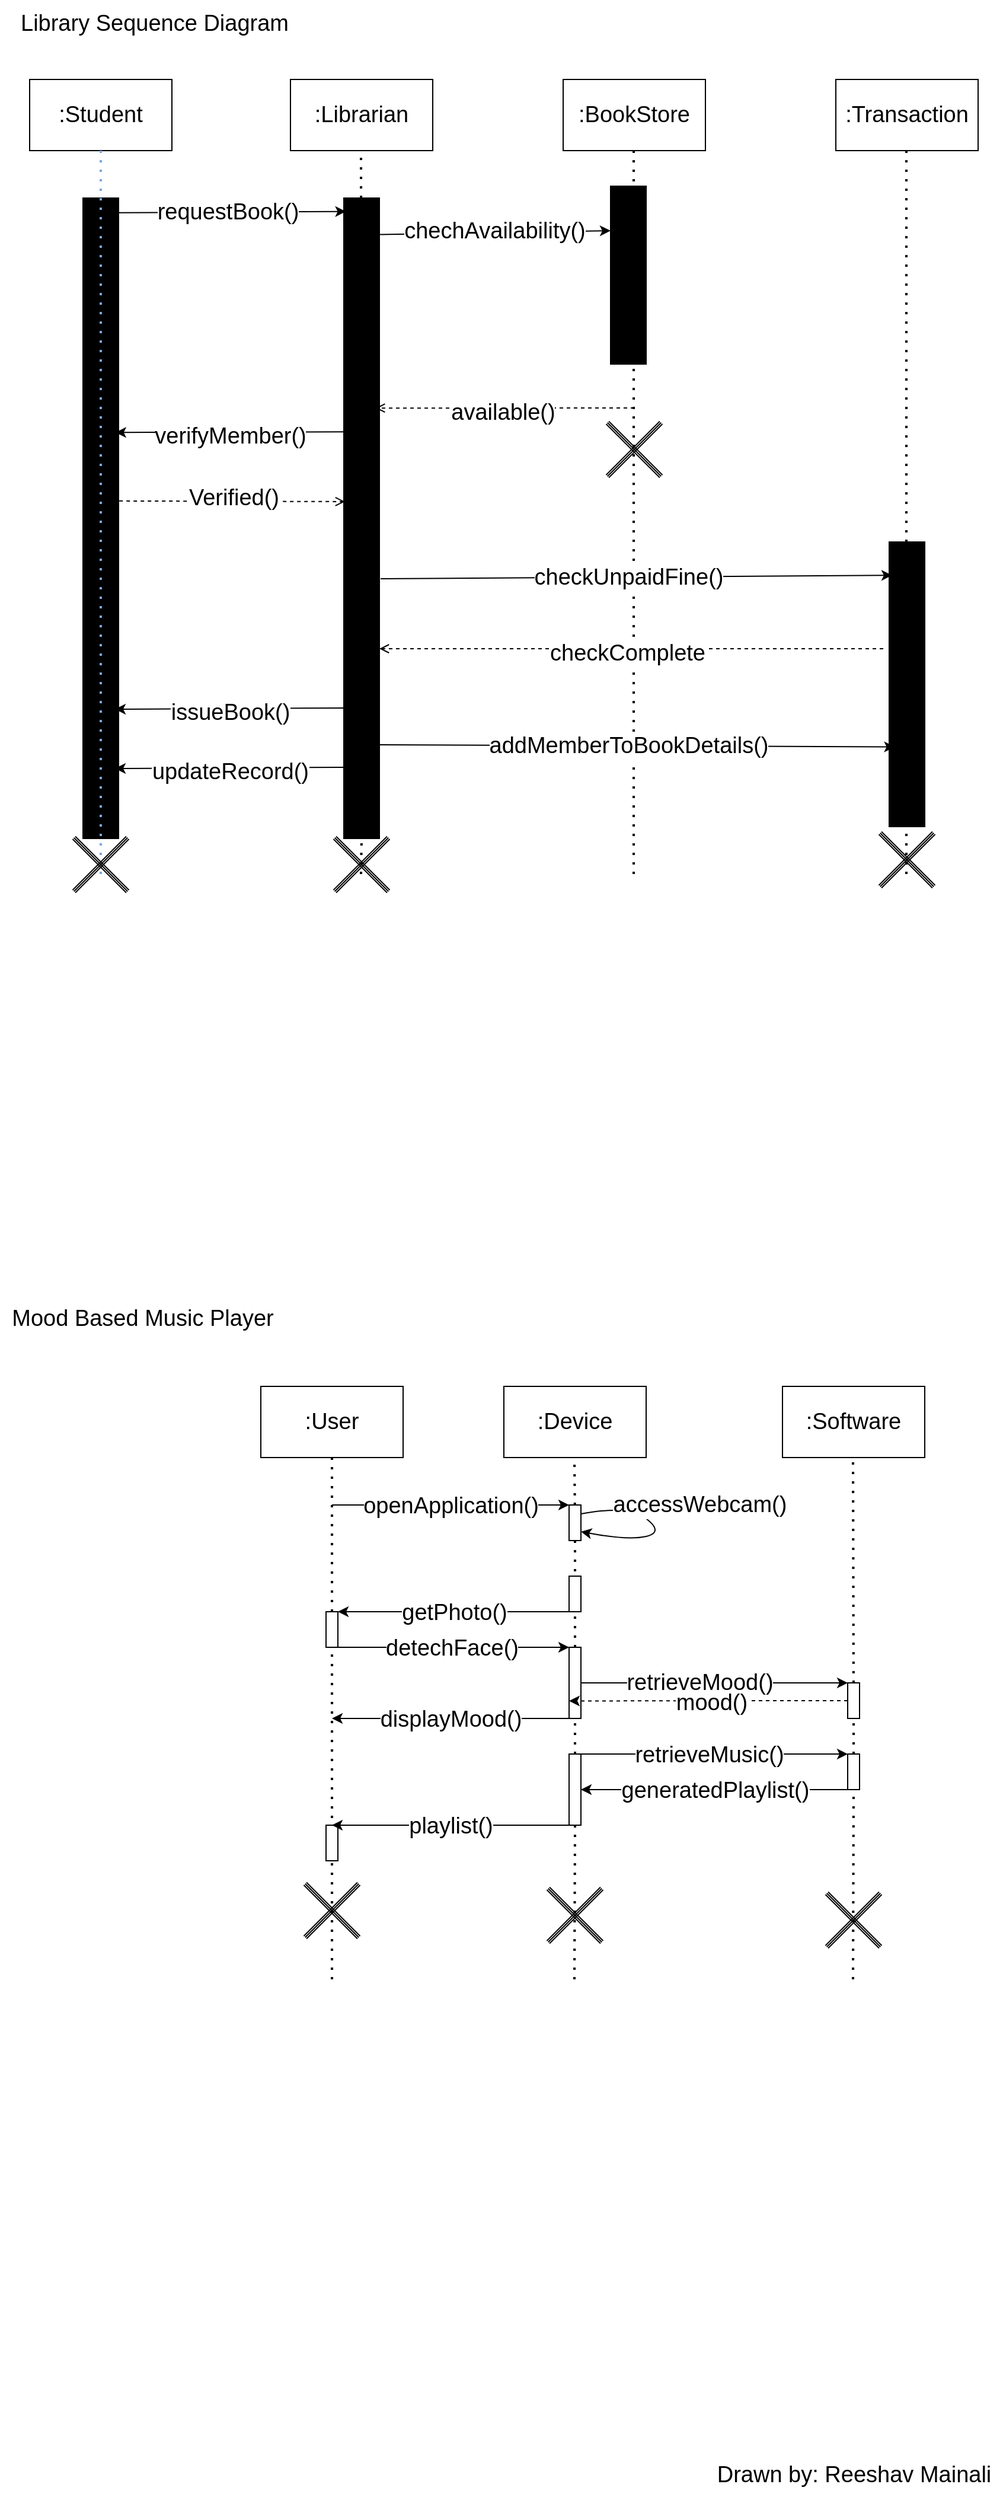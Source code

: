 <mxfile>
    <diagram name="Page-1" id="gF47ZrCPspih5D5STg21">
        <mxGraphModel dx="1485" dy="1056" grid="1" gridSize="10" guides="1" tooltips="1" connect="1" arrows="0" fold="1" page="1" pageScale="1" pageWidth="850" pageHeight="1100" math="0" shadow="0">
            <root>
                <mxCell id="0"/>
                <mxCell id="1" parent="0"/>
                <mxCell id="yREjnrGovYr2z1x9iULT-10" value="" style="rounded=0;whiteSpace=wrap;html=1;fillColor=#000000;fontSize=19;" parent="1" vertex="1">
                    <mxGeometry x="290" y="200" width="30" height="540" as="geometry"/>
                </mxCell>
                <mxCell id="yREjnrGovYr2z1x9iULT-9" value="" style="rounded=0;whiteSpace=wrap;html=1;fillColor=#000000;fontSize=19;" parent="1" vertex="1">
                    <mxGeometry x="70" y="200" width="30" height="540" as="geometry"/>
                </mxCell>
                <mxCell id="yREjnrGovYr2z1x9iULT-1" value="&lt;font style=&quot;font-size: 19px;&quot;&gt;:Student&lt;/font&gt;" style="rounded=0;whiteSpace=wrap;html=1;fontSize=19;" parent="1" vertex="1">
                    <mxGeometry x="25" y="100" width="120" height="60" as="geometry"/>
                </mxCell>
                <mxCell id="yREjnrGovYr2z1x9iULT-2" value="&lt;font style=&quot;font-size: 19px;&quot;&gt;:Librarian&lt;/font&gt;" style="rounded=0;whiteSpace=wrap;html=1;fontSize=19;" parent="1" vertex="1">
                    <mxGeometry x="245" y="100" width="120" height="60" as="geometry"/>
                </mxCell>
                <mxCell id="yREjnrGovYr2z1x9iULT-3" value="&lt;font style=&quot;font-size: 19px;&quot;&gt;:BookStore&lt;/font&gt;" style="rounded=0;whiteSpace=wrap;html=1;fontSize=19;" parent="1" vertex="1">
                    <mxGeometry x="475" y="100" width="120" height="60" as="geometry"/>
                </mxCell>
                <mxCell id="yREjnrGovYr2z1x9iULT-4" value="&lt;font style=&quot;font-size: 19px;&quot;&gt;:Transaction&lt;/font&gt;" style="rounded=0;whiteSpace=wrap;html=1;fontSize=19;" parent="1" vertex="1">
                    <mxGeometry x="705" y="100" width="120" height="60" as="geometry"/>
                </mxCell>
                <mxCell id="yREjnrGovYr2z1x9iULT-5" value="" style="endArrow=none;dashed=1;html=1;dashPattern=1 3;strokeWidth=2;rounded=0;entryX=0.5;entryY=1;entryDx=0;entryDy=0;strokeColor=#7EA6E0;fontSize=19;" parent="1" target="yREjnrGovYr2z1x9iULT-1" edge="1">
                    <mxGeometry width="50" height="50" relative="1" as="geometry">
                        <mxPoint x="85" y="770" as="sourcePoint"/>
                        <mxPoint x="95" y="280" as="targetPoint"/>
                    </mxGeometry>
                </mxCell>
                <mxCell id="yREjnrGovYr2z1x9iULT-6" value="" style="endArrow=none;dashed=1;html=1;dashPattern=1 3;strokeWidth=2;rounded=0;entryX=0.5;entryY=1;entryDx=0;entryDy=0;fontSize=19;" parent="1" source="yREjnrGovYr2z1x9iULT-10" edge="1">
                    <mxGeometry width="50" height="50" relative="1" as="geometry">
                        <mxPoint x="304.5" y="770" as="sourcePoint"/>
                        <mxPoint x="304.5" y="160" as="targetPoint"/>
                    </mxGeometry>
                </mxCell>
                <mxCell id="yREjnrGovYr2z1x9iULT-7" value="" style="endArrow=none;dashed=1;html=1;dashPattern=1 3;strokeWidth=2;rounded=0;entryX=0.5;entryY=1;entryDx=0;entryDy=0;fontSize=19;" parent="1" edge="1">
                    <mxGeometry width="50" height="50" relative="1" as="geometry">
                        <mxPoint x="534.5" y="770" as="sourcePoint"/>
                        <mxPoint x="534.5" y="160" as="targetPoint"/>
                    </mxGeometry>
                </mxCell>
                <mxCell id="yREjnrGovYr2z1x9iULT-8" value="" style="endArrow=none;dashed=1;html=1;dashPattern=1 3;strokeWidth=2;rounded=0;entryX=0.5;entryY=1;entryDx=0;entryDy=0;fontSize=19;" parent="1" edge="1">
                    <mxGeometry width="50" height="50" relative="1" as="geometry">
                        <mxPoint x="764.5" y="770" as="sourcePoint"/>
                        <mxPoint x="764.5" y="160" as="targetPoint"/>
                    </mxGeometry>
                </mxCell>
                <mxCell id="yREjnrGovYr2z1x9iULT-11" value="" style="endArrow=none;dashed=1;html=1;dashPattern=1 3;strokeWidth=2;rounded=0;entryX=0.5;entryY=1;entryDx=0;entryDy=0;fontSize=19;" parent="1" target="yREjnrGovYr2z1x9iULT-10" edge="1">
                    <mxGeometry width="50" height="50" relative="1" as="geometry">
                        <mxPoint x="304.5" y="770" as="sourcePoint"/>
                        <mxPoint x="304.5" y="160" as="targetPoint"/>
                    </mxGeometry>
                </mxCell>
                <mxCell id="yREjnrGovYr2z1x9iULT-12" value="" style="rounded=0;whiteSpace=wrap;html=1;fillColor=#000000;fontSize=19;" parent="1" vertex="1">
                    <mxGeometry x="515" y="190" width="30" height="150" as="geometry"/>
                </mxCell>
                <mxCell id="yREjnrGovYr2z1x9iULT-13" value="" style="rounded=0;whiteSpace=wrap;html=1;fillColor=#000000;fontSize=19;" parent="1" vertex="1">
                    <mxGeometry x="750" y="490" width="30" height="240" as="geometry"/>
                </mxCell>
                <mxCell id="yREjnrGovYr2z1x9iULT-14" value="" style="endArrow=classic;html=1;rounded=0;exitX=0.94;exitY=0.023;exitDx=0;exitDy=0;exitPerimeter=0;entryX=0.06;entryY=0.021;entryDx=0;entryDy=0;entryPerimeter=0;fontSize=19;" parent="1" source="yREjnrGovYr2z1x9iULT-9" target="yREjnrGovYr2z1x9iULT-10" edge="1">
                    <mxGeometry width="50" height="50" relative="1" as="geometry">
                        <mxPoint x="155" y="260" as="sourcePoint"/>
                        <mxPoint x="205" y="210" as="targetPoint"/>
                    </mxGeometry>
                </mxCell>
                <mxCell id="yREjnrGovYr2z1x9iULT-15" value="&lt;span style=&quot;font-size: 19px;&quot;&gt;requestBook()&lt;/span&gt;" style="edgeLabel;html=1;align=center;verticalAlign=middle;resizable=0;points=[];fontSize=19;" parent="yREjnrGovYr2z1x9iULT-14" vertex="1" connectable="0">
                    <mxGeometry x="-0.033" relative="1" as="geometry">
                        <mxPoint as="offset"/>
                    </mxGeometry>
                </mxCell>
                <mxCell id="yREjnrGovYr2z1x9iULT-16" value="" style="endArrow=classic;html=1;rounded=0;entryX=0;entryY=0.25;entryDx=0;entryDy=0;exitX=1.02;exitY=0.057;exitDx=0;exitDy=0;exitPerimeter=0;fontSize=19;" parent="1" source="yREjnrGovYr2z1x9iULT-10" target="yREjnrGovYr2z1x9iULT-12" edge="1">
                    <mxGeometry width="50" height="50" relative="1" as="geometry">
                        <mxPoint x="195" y="480" as="sourcePoint"/>
                        <mxPoint x="245" y="430" as="targetPoint"/>
                    </mxGeometry>
                </mxCell>
                <mxCell id="yREjnrGovYr2z1x9iULT-17" value="&lt;font style=&quot;font-size: 19px;&quot;&gt;chechAvailability()&lt;/font&gt;" style="edgeLabel;html=1;align=center;verticalAlign=middle;resizable=0;points=[];fontSize=19;" parent="yREjnrGovYr2z1x9iULT-16" vertex="1" connectable="0">
                    <mxGeometry x="-0.01" y="1" relative="1" as="geometry">
                        <mxPoint as="offset"/>
                    </mxGeometry>
                </mxCell>
                <mxCell id="yREjnrGovYr2z1x9iULT-18" value="" style="endArrow=open;html=1;rounded=0;entryX=0.887;entryY=0.328;entryDx=0;entryDy=0;entryPerimeter=0;endFill=0;dashed=1;fontSize=19;" parent="1" target="yREjnrGovYr2z1x9iULT-10" edge="1">
                    <mxGeometry width="50" height="50" relative="1" as="geometry">
                        <mxPoint x="535" y="377" as="sourcePoint"/>
                        <mxPoint x="455" y="330" as="targetPoint"/>
                    </mxGeometry>
                </mxCell>
                <mxCell id="yREjnrGovYr2z1x9iULT-19" value="&lt;font style=&quot;font-size: 19px;&quot;&gt;available()&lt;/font&gt;" style="edgeLabel;html=1;align=center;verticalAlign=middle;resizable=0;points=[];fontSize=19;" parent="yREjnrGovYr2z1x9iULT-18" vertex="1" connectable="0">
                    <mxGeometry x="0.018" y="4" relative="1" as="geometry">
                        <mxPoint as="offset"/>
                    </mxGeometry>
                </mxCell>
                <mxCell id="yREjnrGovYr2z1x9iULT-21" value="" style="pointerEvents=1;verticalLabelPosition=bottom;shadow=0;dashed=0;align=center;html=1;verticalAlign=top;shape=mxgraph.electrical.inductors.iron_core;rotation=45;fontSize=19;" parent="1" vertex="1">
                    <mxGeometry x="503" y="410" width="64" height="4" as="geometry"/>
                </mxCell>
                <mxCell id="yREjnrGovYr2z1x9iULT-22" value="" style="pointerEvents=1;verticalLabelPosition=bottom;shadow=0;dashed=0;align=center;html=1;verticalAlign=top;shape=mxgraph.electrical.inductors.iron_core;rotation=-45;fontSize=19;" parent="1" vertex="1">
                    <mxGeometry x="503" y="410" width="64" height="4" as="geometry"/>
                </mxCell>
                <mxCell id="yREjnrGovYr2z1x9iULT-23" value="" style="endArrow=classic;html=1;rounded=0;entryX=0.913;entryY=0.366;entryDx=0;entryDy=0;entryPerimeter=0;exitX=0.007;exitY=0.365;exitDx=0;exitDy=0;exitPerimeter=0;fontSize=19;" parent="1" source="yREjnrGovYr2z1x9iULT-10" target="yREjnrGovYr2z1x9iULT-9" edge="1">
                    <mxGeometry width="50" height="50" relative="1" as="geometry">
                        <mxPoint x="205" y="460" as="sourcePoint"/>
                        <mxPoint x="255" y="410" as="targetPoint"/>
                        <Array as="points"/>
                    </mxGeometry>
                </mxCell>
                <mxCell id="yREjnrGovYr2z1x9iULT-24" value="&lt;font style=&quot;font-size: 19px;&quot;&gt;verifyMember()&lt;/font&gt;" style="edgeLabel;html=1;align=center;verticalAlign=middle;resizable=0;points=[];fontSize=19;" parent="yREjnrGovYr2z1x9iULT-23" vertex="1" connectable="0">
                    <mxGeometry x="0.0" y="3" relative="1" as="geometry">
                        <mxPoint as="offset"/>
                    </mxGeometry>
                </mxCell>
                <mxCell id="yREjnrGovYr2z1x9iULT-25" value="" style="endArrow=open;html=1;rounded=0;entryX=0.033;entryY=0.474;entryDx=0;entryDy=0;entryPerimeter=0;endFill=0;dashed=1;exitX=1.02;exitY=0.473;exitDx=0;exitDy=0;exitPerimeter=0;fontSize=19;" parent="1" source="yREjnrGovYr2z1x9iULT-9" target="yREjnrGovYr2z1x9iULT-10" edge="1">
                    <mxGeometry width="50" height="50" relative="1" as="geometry">
                        <mxPoint x="365" y="580" as="sourcePoint"/>
                        <mxPoint x="147" y="580" as="targetPoint"/>
                    </mxGeometry>
                </mxCell>
                <mxCell id="yREjnrGovYr2z1x9iULT-30" value="&lt;font style=&quot;font-size: 19px;&quot;&gt;Verified()&lt;/font&gt;" style="edgeLabel;html=1;align=center;verticalAlign=middle;resizable=0;points=[];fontSize=19;" parent="yREjnrGovYr2z1x9iULT-25" vertex="1" connectable="0">
                    <mxGeometry x="0.011" y="3" relative="1" as="geometry">
                        <mxPoint as="offset"/>
                    </mxGeometry>
                </mxCell>
                <mxCell id="yREjnrGovYr2z1x9iULT-31" value="" style="endArrow=classic;html=1;rounded=0;exitX=0.94;exitY=0.023;exitDx=0;exitDy=0;exitPerimeter=0;entryX=0.083;entryY=0.117;entryDx=0;entryDy=0;entryPerimeter=0;fontSize=19;" parent="1" target="yREjnrGovYr2z1x9iULT-13" edge="1">
                    <mxGeometry width="50" height="50" relative="1" as="geometry">
                        <mxPoint x="321" y="521" as="sourcePoint"/>
                        <mxPoint x="745" y="520" as="targetPoint"/>
                    </mxGeometry>
                </mxCell>
                <mxCell id="yREjnrGovYr2z1x9iULT-32" value="&lt;span style=&quot;font-size: 19px;&quot;&gt;checkUnpaidFine()&lt;/span&gt;" style="edgeLabel;html=1;align=center;verticalAlign=middle;resizable=0;points=[];fontSize=19;" parent="yREjnrGovYr2z1x9iULT-31" vertex="1" connectable="0">
                    <mxGeometry x="-0.033" relative="1" as="geometry">
                        <mxPoint as="offset"/>
                    </mxGeometry>
                </mxCell>
                <mxCell id="yREjnrGovYr2z1x9iULT-33" value="" style="endArrow=open;html=1;rounded=0;entryX=0.887;entryY=0.328;entryDx=0;entryDy=0;entryPerimeter=0;endFill=0;dashed=1;fontSize=19;" parent="1" edge="1">
                    <mxGeometry width="50" height="50" relative="1" as="geometry">
                        <mxPoint x="745" y="580" as="sourcePoint"/>
                        <mxPoint x="320" y="580" as="targetPoint"/>
                    </mxGeometry>
                </mxCell>
                <mxCell id="yREjnrGovYr2z1x9iULT-34" value="&lt;span style=&quot;font-size: 19px;&quot;&gt;checkComplete&lt;/span&gt;" style="edgeLabel;html=1;align=center;verticalAlign=middle;resizable=0;points=[];fontSize=19;" parent="yREjnrGovYr2z1x9iULT-33" vertex="1" connectable="0">
                    <mxGeometry x="0.018" y="4" relative="1" as="geometry">
                        <mxPoint as="offset"/>
                    </mxGeometry>
                </mxCell>
                <mxCell id="yREjnrGovYr2z1x9iULT-36" value="&lt;font style=&quot;font-size: 19px;&quot;&gt;:User&lt;/font&gt;" style="rounded=0;whiteSpace=wrap;html=1;fontSize=19;" parent="1" vertex="1">
                    <mxGeometry x="220" y="1202" width="120" height="60" as="geometry"/>
                </mxCell>
                <mxCell id="yREjnrGovYr2z1x9iULT-37" value="&lt;font style=&quot;font-size: 19px;&quot;&gt;:Device&lt;/font&gt;" style="rounded=0;whiteSpace=wrap;html=1;fontSize=19;" parent="1" vertex="1">
                    <mxGeometry x="425" y="1202" width="120" height="60" as="geometry"/>
                </mxCell>
                <mxCell id="yREjnrGovYr2z1x9iULT-38" value="&lt;font style=&quot;font-size: 19px;&quot;&gt;:Software&lt;/font&gt;" style="rounded=0;whiteSpace=wrap;html=1;fontSize=19;" parent="1" vertex="1">
                    <mxGeometry x="660" y="1202" width="120" height="60" as="geometry"/>
                </mxCell>
                <mxCell id="yREjnrGovYr2z1x9iULT-39" value="" style="endArrow=none;dashed=1;html=1;dashPattern=1 3;strokeWidth=2;rounded=0;entryX=0.5;entryY=1;entryDx=0;entryDy=0;fontSize=19;" parent="1" source="yREjnrGovYr2z1x9iULT-49" target="yREjnrGovYr2z1x9iULT-36" edge="1">
                    <mxGeometry width="50" height="50" relative="1" as="geometry">
                        <mxPoint x="280" y="1702" as="sourcePoint"/>
                        <mxPoint x="290" y="1322" as="targetPoint"/>
                    </mxGeometry>
                </mxCell>
                <mxCell id="yREjnrGovYr2z1x9iULT-40" value="" style="endArrow=none;dashed=1;html=1;dashPattern=1 3;strokeWidth=2;rounded=0;entryX=0.5;entryY=1;entryDx=0;entryDy=0;fontSize=19;" parent="1" source="yREjnrGovYr2z1x9iULT-44" edge="1">
                    <mxGeometry width="50" height="50" relative="1" as="geometry">
                        <mxPoint x="484.5" y="1702" as="sourcePoint"/>
                        <mxPoint x="484.5" y="1262" as="targetPoint"/>
                    </mxGeometry>
                </mxCell>
                <mxCell id="yREjnrGovYr2z1x9iULT-41" value="" style="endArrow=none;dashed=1;html=1;dashPattern=1 3;strokeWidth=2;rounded=0;entryX=0.5;entryY=1;entryDx=0;entryDy=0;fontSize=19;" parent="1" source="yREjnrGovYr2z1x9iULT-58" edge="1">
                    <mxGeometry width="50" height="50" relative="1" as="geometry">
                        <mxPoint x="719.5" y="1702" as="sourcePoint"/>
                        <mxPoint x="719.5" y="1262" as="targetPoint"/>
                    </mxGeometry>
                </mxCell>
                <mxCell id="yREjnrGovYr2z1x9iULT-42" value="" style="endArrow=classic;html=1;rounded=0;fontSize=19;" parent="1" edge="1">
                    <mxGeometry width="50" height="50" relative="1" as="geometry">
                        <mxPoint x="280" y="1302" as="sourcePoint"/>
                        <mxPoint x="480" y="1302" as="targetPoint"/>
                    </mxGeometry>
                </mxCell>
                <mxCell id="yREjnrGovYr2z1x9iULT-43" value="&lt;font style=&quot;font-size: 19px;&quot;&gt;openApplication()&lt;/font&gt;" style="edgeLabel;html=1;align=center;verticalAlign=middle;resizable=0;points=[];fontSize=19;" parent="yREjnrGovYr2z1x9iULT-42" vertex="1" connectable="0">
                    <mxGeometry x="-0.002" y="-1" relative="1" as="geometry">
                        <mxPoint as="offset"/>
                    </mxGeometry>
                </mxCell>
                <mxCell id="yREjnrGovYr2z1x9iULT-45" value="" style="endArrow=none;dashed=1;html=1;dashPattern=1 3;strokeWidth=2;rounded=0;entryX=0.5;entryY=1;entryDx=0;entryDy=0;fontSize=19;" parent="1" source="yREjnrGovYr2z1x9iULT-54" target="yREjnrGovYr2z1x9iULT-44" edge="1">
                    <mxGeometry width="50" height="50" relative="1" as="geometry">
                        <mxPoint x="484.5" y="1702" as="sourcePoint"/>
                        <mxPoint x="484.5" y="1262" as="targetPoint"/>
                    </mxGeometry>
                </mxCell>
                <mxCell id="yREjnrGovYr2z1x9iULT-44" value="" style="rounded=0;whiteSpace=wrap;html=1;fontSize=19;" parent="1" vertex="1">
                    <mxGeometry x="480" y="1302" width="10" height="30" as="geometry"/>
                </mxCell>
                <mxCell id="yREjnrGovYr2z1x9iULT-46" value="" style="rounded=0;whiteSpace=wrap;html=1;fontSize=19;" parent="1" vertex="1">
                    <mxGeometry x="480" y="1362" width="10" height="30" as="geometry"/>
                </mxCell>
                <mxCell id="yREjnrGovYr2z1x9iULT-47" value="" style="curved=1;endArrow=classic;html=1;rounded=0;entryX=1;entryY=0.75;entryDx=0;entryDy=0;exitX=1;exitY=0.25;exitDx=0;exitDy=0;fontSize=19;" parent="1" source="yREjnrGovYr2z1x9iULT-44" target="yREjnrGovYr2z1x9iULT-44" edge="1">
                    <mxGeometry width="50" height="50" relative="1" as="geometry">
                        <mxPoint x="530" y="1442" as="sourcePoint"/>
                        <mxPoint x="580" y="1392" as="targetPoint"/>
                        <Array as="points">
                            <mxPoint x="530" y="1302"/>
                            <mxPoint x="560" y="1325"/>
                            <mxPoint x="530" y="1332"/>
                        </Array>
                    </mxGeometry>
                </mxCell>
                <mxCell id="yREjnrGovYr2z1x9iULT-48" value="accessWebcam()" style="edgeLabel;html=1;align=center;verticalAlign=middle;resizable=0;points=[];fontSize=19;" parent="yREjnrGovYr2z1x9iULT-47" vertex="1" connectable="0">
                    <mxGeometry x="-0.02" y="-1" relative="1" as="geometry">
                        <mxPoint x="34" y="-21" as="offset"/>
                    </mxGeometry>
                </mxCell>
                <mxCell id="yREjnrGovYr2z1x9iULT-50" value="" style="endArrow=none;dashed=1;html=1;dashPattern=1 3;strokeWidth=2;rounded=0;entryX=0.5;entryY=1;entryDx=0;entryDy=0;fontSize=19;" parent="1" target="yREjnrGovYr2z1x9iULT-49" edge="1">
                    <mxGeometry width="50" height="50" relative="1" as="geometry">
                        <mxPoint x="280" y="1702" as="sourcePoint"/>
                        <mxPoint x="280" y="1262" as="targetPoint"/>
                    </mxGeometry>
                </mxCell>
                <mxCell id="yREjnrGovYr2z1x9iULT-49" value="" style="rounded=0;whiteSpace=wrap;html=1;fontSize=19;" parent="1" vertex="1">
                    <mxGeometry x="275" y="1392" width="10" height="30" as="geometry"/>
                </mxCell>
                <mxCell id="yREjnrGovYr2z1x9iULT-51" value="" style="endArrow=classic;html=1;rounded=0;entryX=1;entryY=0;entryDx=0;entryDy=0;exitX=0;exitY=1;exitDx=0;exitDy=0;fontSize=19;" parent="1" source="yREjnrGovYr2z1x9iULT-46" target="yREjnrGovYr2z1x9iULT-49" edge="1">
                    <mxGeometry width="50" height="50" relative="1" as="geometry">
                        <mxPoint x="350" y="1472" as="sourcePoint"/>
                        <mxPoint x="400" y="1422" as="targetPoint"/>
                        <Array as="points"/>
                    </mxGeometry>
                </mxCell>
                <mxCell id="yREjnrGovYr2z1x9iULT-53" value="getPhoto()" style="edgeLabel;html=1;align=center;verticalAlign=middle;resizable=0;points=[];fontSize=19;" parent="yREjnrGovYr2z1x9iULT-51" vertex="1" connectable="0">
                    <mxGeometry x="0.001" y="1" relative="1" as="geometry">
                        <mxPoint as="offset"/>
                    </mxGeometry>
                </mxCell>
                <mxCell id="yREjnrGovYr2z1x9iULT-55" value="" style="endArrow=none;dashed=1;html=1;dashPattern=1 3;strokeWidth=2;rounded=0;entryX=0.5;entryY=1;entryDx=0;entryDy=0;fontSize=19;" parent="1" source="yREjnrGovYr2z1x9iULT-80" target="yREjnrGovYr2z1x9iULT-54" edge="1">
                    <mxGeometry width="50" height="50" relative="1" as="geometry">
                        <mxPoint x="484.5" y="1702" as="sourcePoint"/>
                        <mxPoint x="485" y="1332" as="targetPoint"/>
                    </mxGeometry>
                </mxCell>
                <mxCell id="yREjnrGovYr2z1x9iULT-60" style="edgeStyle=orthogonalEdgeStyle;rounded=0;orthogonalLoop=1;jettySize=auto;html=1;exitX=1;exitY=1;exitDx=0;exitDy=0;fontSize=19;" parent="1" source="yREjnrGovYr2z1x9iULT-54" edge="1">
                    <mxGeometry relative="1" as="geometry">
                        <mxPoint x="715" y="1452" as="targetPoint"/>
                        <Array as="points">
                            <mxPoint x="660" y="1452"/>
                            <mxPoint x="660" y="1452"/>
                        </Array>
                    </mxGeometry>
                </mxCell>
                <mxCell id="yREjnrGovYr2z1x9iULT-61" value="retrieveMood()" style="edgeLabel;html=1;align=center;verticalAlign=middle;resizable=0;points=[];fontSize=19;" parent="yREjnrGovYr2z1x9iULT-60" vertex="1" connectable="0">
                    <mxGeometry x="0.021" relative="1" as="geometry">
                        <mxPoint as="offset"/>
                    </mxGeometry>
                </mxCell>
                <mxCell id="yREjnrGovYr2z1x9iULT-54" value="" style="rounded=0;whiteSpace=wrap;html=1;fontSize=19;" parent="1" vertex="1">
                    <mxGeometry x="480" y="1422" width="10" height="60" as="geometry"/>
                </mxCell>
                <mxCell id="yREjnrGovYr2z1x9iULT-56" value="" style="endArrow=classic;html=1;rounded=0;exitX=0.75;exitY=1;exitDx=0;exitDy=0;entryX=0;entryY=0;entryDx=0;entryDy=0;fontSize=19;" parent="1" source="yREjnrGovYr2z1x9iULT-49" target="yREjnrGovYr2z1x9iULT-54" edge="1">
                    <mxGeometry width="50" height="50" relative="1" as="geometry">
                        <mxPoint x="320" y="1472" as="sourcePoint"/>
                        <mxPoint x="370" y="1422" as="targetPoint"/>
                    </mxGeometry>
                </mxCell>
                <mxCell id="yREjnrGovYr2z1x9iULT-57" value="detechFace()" style="edgeLabel;html=1;align=center;verticalAlign=middle;resizable=0;points=[];fontSize=19;" parent="yREjnrGovYr2z1x9iULT-56" vertex="1" connectable="0">
                    <mxGeometry x="-0.001" y="-1" relative="1" as="geometry">
                        <mxPoint as="offset"/>
                    </mxGeometry>
                </mxCell>
                <mxCell id="yREjnrGovYr2z1x9iULT-59" value="" style="endArrow=none;dashed=1;html=1;dashPattern=1 3;strokeWidth=2;rounded=0;entryX=0.5;entryY=1;entryDx=0;entryDy=0;fontSize=19;" parent="1" source="yREjnrGovYr2z1x9iULT-69" target="yREjnrGovYr2z1x9iULT-58" edge="1">
                    <mxGeometry width="50" height="50" relative="1" as="geometry">
                        <mxPoint x="719.5" y="1702" as="sourcePoint"/>
                        <mxPoint x="719.5" y="1262" as="targetPoint"/>
                    </mxGeometry>
                </mxCell>
                <mxCell id="yREjnrGovYr2z1x9iULT-62" style="edgeStyle=orthogonalEdgeStyle;rounded=0;orthogonalLoop=1;jettySize=auto;html=1;exitX=0;exitY=0.5;exitDx=0;exitDy=0;dashed=1;fontSize=19;" parent="1" source="yREjnrGovYr2z1x9iULT-58" edge="1">
                    <mxGeometry relative="1" as="geometry">
                        <mxPoint x="480" y="1467.25" as="targetPoint"/>
                        <Array as="points">
                            <mxPoint x="660" y="1467"/>
                            <mxPoint x="660" y="1467"/>
                        </Array>
                    </mxGeometry>
                </mxCell>
                <mxCell id="yREjnrGovYr2z1x9iULT-63" value="mood()" style="edgeLabel;html=1;align=center;verticalAlign=middle;resizable=0;points=[];fontSize=19;" parent="yREjnrGovYr2z1x9iULT-62" vertex="1" connectable="0">
                    <mxGeometry x="-0.001" y="3" relative="1" as="geometry">
                        <mxPoint x="2" y="-1" as="offset"/>
                    </mxGeometry>
                </mxCell>
                <mxCell id="yREjnrGovYr2z1x9iULT-58" value="" style="rounded=0;whiteSpace=wrap;html=1;fontSize=19;" parent="1" vertex="1">
                    <mxGeometry x="715" y="1452" width="10" height="30" as="geometry"/>
                </mxCell>
                <mxCell id="yREjnrGovYr2z1x9iULT-66" value="" style="endArrow=classic;html=1;rounded=0;exitX=0;exitY=1;exitDx=0;exitDy=0;fontSize=19;" parent="1" edge="1">
                    <mxGeometry width="50" height="50" relative="1" as="geometry">
                        <mxPoint x="480" y="1482" as="sourcePoint"/>
                        <mxPoint x="280" y="1482" as="targetPoint"/>
                        <Array as="points"/>
                    </mxGeometry>
                </mxCell>
                <mxCell id="yREjnrGovYr2z1x9iULT-67" value="displayMood()" style="edgeLabel;html=1;align=center;verticalAlign=middle;resizable=0;points=[];fontSize=19;" parent="yREjnrGovYr2z1x9iULT-66" vertex="1" connectable="0">
                    <mxGeometry x="0.001" y="1" relative="1" as="geometry">
                        <mxPoint as="offset"/>
                    </mxGeometry>
                </mxCell>
                <mxCell id="yREjnrGovYr2z1x9iULT-70" value="" style="endArrow=none;dashed=1;html=1;dashPattern=1 3;strokeWidth=2;rounded=0;entryX=0.5;entryY=1;entryDx=0;entryDy=0;fontSize=19;" parent="1" target="yREjnrGovYr2z1x9iULT-69" edge="1">
                    <mxGeometry width="50" height="50" relative="1" as="geometry">
                        <mxPoint x="719.5" y="1702" as="sourcePoint"/>
                        <mxPoint x="720" y="1482" as="targetPoint"/>
                    </mxGeometry>
                </mxCell>
                <mxCell id="yREjnrGovYr2z1x9iULT-69" value="" style="rounded=0;whiteSpace=wrap;html=1;fontSize=19;" parent="1" vertex="1">
                    <mxGeometry x="715" y="1512" width="10" height="30" as="geometry"/>
                </mxCell>
                <mxCell id="yREjnrGovYr2z1x9iULT-73" value="" style="endArrow=classic;html=1;rounded=0;fontSize=19;" parent="1" edge="1">
                    <mxGeometry width="50" height="50" relative="1" as="geometry">
                        <mxPoint x="480" y="1512" as="sourcePoint"/>
                        <mxPoint x="715" y="1512" as="targetPoint"/>
                    </mxGeometry>
                </mxCell>
                <mxCell id="yREjnrGovYr2z1x9iULT-74" value="&lt;span style=&quot;font-size: 19px;&quot;&gt;retrieveMusic()&lt;/span&gt;" style="edgeLabel;html=1;align=center;verticalAlign=middle;resizable=0;points=[];fontSize=19;" parent="yREjnrGovYr2z1x9iULT-73" vertex="1" connectable="0">
                    <mxGeometry x="-0.002" y="-1" relative="1" as="geometry">
                        <mxPoint as="offset"/>
                    </mxGeometry>
                </mxCell>
                <mxCell id="yREjnrGovYr2z1x9iULT-75" value="" style="endArrow=classic;html=1;rounded=0;exitX=0;exitY=1;exitDx=0;exitDy=0;entryX=1;entryY=0.5;entryDx=0;entryDy=0;fontSize=19;" parent="1" target="yREjnrGovYr2z1x9iULT-80" edge="1">
                    <mxGeometry width="50" height="50" relative="1" as="geometry">
                        <mxPoint x="715" y="1542" as="sourcePoint"/>
                        <mxPoint x="480" y="1542" as="targetPoint"/>
                        <Array as="points"/>
                    </mxGeometry>
                </mxCell>
                <mxCell id="yREjnrGovYr2z1x9iULT-76" value="generatedPlaylist()" style="edgeLabel;html=1;align=center;verticalAlign=middle;resizable=0;points=[];fontSize=19;" parent="yREjnrGovYr2z1x9iULT-75" vertex="1" connectable="0">
                    <mxGeometry x="0.001" y="1" relative="1" as="geometry">
                        <mxPoint as="offset"/>
                    </mxGeometry>
                </mxCell>
                <mxCell id="yREjnrGovYr2z1x9iULT-81" value="" style="endArrow=none;dashed=1;html=1;dashPattern=1 3;strokeWidth=2;rounded=0;entryX=0.5;entryY=1;entryDx=0;entryDy=0;fontSize=19;" parent="1" target="yREjnrGovYr2z1x9iULT-80" edge="1">
                    <mxGeometry width="50" height="50" relative="1" as="geometry">
                        <mxPoint x="484.5" y="1702" as="sourcePoint"/>
                        <mxPoint x="485" y="1452" as="targetPoint"/>
                    </mxGeometry>
                </mxCell>
                <mxCell id="yREjnrGovYr2z1x9iULT-80" value="" style="rounded=0;whiteSpace=wrap;html=1;fontSize=19;" parent="1" vertex="1">
                    <mxGeometry x="480" y="1512" width="10" height="60" as="geometry"/>
                </mxCell>
                <mxCell id="yREjnrGovYr2z1x9iULT-82" value="" style="rounded=0;whiteSpace=wrap;html=1;fontSize=19;" parent="1" vertex="1">
                    <mxGeometry x="275" y="1572" width="10" height="30" as="geometry"/>
                </mxCell>
                <mxCell id="yREjnrGovYr2z1x9iULT-84" value="" style="endArrow=classic;html=1;rounded=0;exitX=0;exitY=1;exitDx=0;exitDy=0;fontSize=19;" parent="1" edge="1">
                    <mxGeometry width="50" height="50" relative="1" as="geometry">
                        <mxPoint x="480" y="1572" as="sourcePoint"/>
                        <mxPoint x="280" y="1572" as="targetPoint"/>
                        <Array as="points"/>
                    </mxGeometry>
                </mxCell>
                <mxCell id="yREjnrGovYr2z1x9iULT-85" value="playlist()" style="edgeLabel;html=1;align=center;verticalAlign=middle;resizable=0;points=[];fontSize=19;" parent="yREjnrGovYr2z1x9iULT-84" vertex="1" connectable="0">
                    <mxGeometry x="0.001" y="1" relative="1" as="geometry">
                        <mxPoint as="offset"/>
                    </mxGeometry>
                </mxCell>
                <mxCell id="yREjnrGovYr2z1x9iULT-86" value="" style="pointerEvents=1;verticalLabelPosition=bottom;shadow=0;dashed=0;align=center;html=1;verticalAlign=top;shape=mxgraph.electrical.inductors.iron_core;rotation=45;fontSize=19;" parent="1" vertex="1">
                    <mxGeometry x="248" y="1642" width="64" height="4" as="geometry"/>
                </mxCell>
                <mxCell id="yREjnrGovYr2z1x9iULT-87" value="" style="pointerEvents=1;verticalLabelPosition=bottom;shadow=0;dashed=0;align=center;html=1;verticalAlign=top;shape=mxgraph.electrical.inductors.iron_core;rotation=-45;fontSize=19;" parent="1" vertex="1">
                    <mxGeometry x="248" y="1642" width="64" height="4" as="geometry"/>
                </mxCell>
                <mxCell id="yREjnrGovYr2z1x9iULT-88" value="" style="pointerEvents=1;verticalLabelPosition=bottom;shadow=0;dashed=0;align=center;html=1;verticalAlign=top;shape=mxgraph.electrical.inductors.iron_core;rotation=45;fontSize=19;" parent="1" vertex="1">
                    <mxGeometry x="453" y="1646" width="64" height="4" as="geometry"/>
                </mxCell>
                <mxCell id="yREjnrGovYr2z1x9iULT-89" value="" style="pointerEvents=1;verticalLabelPosition=bottom;shadow=0;dashed=0;align=center;html=1;verticalAlign=top;shape=mxgraph.electrical.inductors.iron_core;rotation=-45;fontSize=19;" parent="1" vertex="1">
                    <mxGeometry x="453" y="1646" width="64" height="4" as="geometry"/>
                </mxCell>
                <mxCell id="yREjnrGovYr2z1x9iULT-90" value="" style="pointerEvents=1;verticalLabelPosition=bottom;shadow=0;dashed=0;align=center;html=1;verticalAlign=top;shape=mxgraph.electrical.inductors.iron_core;rotation=45;fontSize=19;" parent="1" vertex="1">
                    <mxGeometry x="688" y="1650" width="64" height="4" as="geometry"/>
                </mxCell>
                <mxCell id="yREjnrGovYr2z1x9iULT-91" value="" style="pointerEvents=1;verticalLabelPosition=bottom;shadow=0;dashed=0;align=center;html=1;verticalAlign=top;shape=mxgraph.electrical.inductors.iron_core;rotation=-45;fontSize=19;" parent="1" vertex="1">
                    <mxGeometry x="688" y="1650" width="64" height="4" as="geometry"/>
                </mxCell>
                <mxCell id="yREjnrGovYr2z1x9iULT-92" value="" style="endArrow=classic;html=1;rounded=0;entryX=0.913;entryY=0.366;entryDx=0;entryDy=0;entryPerimeter=0;exitX=0.007;exitY=0.365;exitDx=0;exitDy=0;exitPerimeter=0;fontSize=19;" parent="1" edge="1">
                    <mxGeometry width="50" height="50" relative="1" as="geometry">
                        <mxPoint x="290" y="630" as="sourcePoint"/>
                        <mxPoint x="97" y="631" as="targetPoint"/>
                        <Array as="points"/>
                    </mxGeometry>
                </mxCell>
                <mxCell id="yREjnrGovYr2z1x9iULT-93" value="&lt;font style=&quot;font-size: 19px;&quot;&gt;issueBook()&lt;/font&gt;" style="edgeLabel;html=1;align=center;verticalAlign=middle;resizable=0;points=[];fontSize=19;" parent="yREjnrGovYr2z1x9iULT-92" vertex="1" connectable="0">
                    <mxGeometry x="0.0" y="3" relative="1" as="geometry">
                        <mxPoint as="offset"/>
                    </mxGeometry>
                </mxCell>
                <mxCell id="yREjnrGovYr2z1x9iULT-94" value="" style="endArrow=classic;html=1;rounded=0;exitX=0.94;exitY=0.023;exitDx=0;exitDy=0;exitPerimeter=0;entryX=0.159;entryY=0.72;entryDx=0;entryDy=0;entryPerimeter=0;fontSize=19;" parent="1" target="yREjnrGovYr2z1x9iULT-13" edge="1">
                    <mxGeometry width="50" height="50" relative="1" as="geometry">
                        <mxPoint x="320" y="661" as="sourcePoint"/>
                        <mxPoint x="744" y="660" as="targetPoint"/>
                    </mxGeometry>
                </mxCell>
                <mxCell id="yREjnrGovYr2z1x9iULT-95" value="&lt;span style=&quot;font-size: 19px;&quot;&gt;addMemberToBookDetails()&lt;/span&gt;" style="edgeLabel;html=1;align=center;verticalAlign=middle;resizable=0;points=[];fontSize=19;" parent="yREjnrGovYr2z1x9iULT-94" vertex="1" connectable="0">
                    <mxGeometry x="-0.033" relative="1" as="geometry">
                        <mxPoint as="offset"/>
                    </mxGeometry>
                </mxCell>
                <mxCell id="yREjnrGovYr2z1x9iULT-96" value="" style="endArrow=classic;html=1;rounded=0;entryX=0.913;entryY=0.366;entryDx=0;entryDy=0;entryPerimeter=0;exitX=0.007;exitY=0.365;exitDx=0;exitDy=0;exitPerimeter=0;fontSize=19;" parent="1" edge="1">
                    <mxGeometry width="50" height="50" relative="1" as="geometry">
                        <mxPoint x="290" y="680" as="sourcePoint"/>
                        <mxPoint x="97" y="681" as="targetPoint"/>
                        <Array as="points"/>
                    </mxGeometry>
                </mxCell>
                <mxCell id="yREjnrGovYr2z1x9iULT-97" value="&lt;font style=&quot;font-size: 19px;&quot;&gt;updateRecord()&lt;/font&gt;" style="edgeLabel;html=1;align=center;verticalAlign=middle;resizable=0;points=[];fontSize=19;" parent="yREjnrGovYr2z1x9iULT-96" vertex="1" connectable="0">
                    <mxGeometry x="0.0" y="3" relative="1" as="geometry">
                        <mxPoint as="offset"/>
                    </mxGeometry>
                </mxCell>
                <mxCell id="yREjnrGovYr2z1x9iULT-98" value="" style="pointerEvents=1;verticalLabelPosition=bottom;shadow=0;dashed=0;align=center;html=1;verticalAlign=top;shape=mxgraph.electrical.inductors.iron_core;rotation=45;fontSize=19;" parent="1" vertex="1">
                    <mxGeometry x="53" y="760" width="64" height="4" as="geometry"/>
                </mxCell>
                <mxCell id="yREjnrGovYr2z1x9iULT-99" value="" style="pointerEvents=1;verticalLabelPosition=bottom;shadow=0;dashed=0;align=center;html=1;verticalAlign=top;shape=mxgraph.electrical.inductors.iron_core;rotation=-45;fontSize=19;" parent="1" vertex="1">
                    <mxGeometry x="53" y="760" width="64" height="4" as="geometry"/>
                </mxCell>
                <mxCell id="yREjnrGovYr2z1x9iULT-106" value="" style="pointerEvents=1;verticalLabelPosition=bottom;shadow=0;dashed=0;align=center;html=1;verticalAlign=top;shape=mxgraph.electrical.inductors.iron_core;rotation=45;fontSize=19;" parent="1" vertex="1">
                    <mxGeometry x="273" y="760" width="64" height="4" as="geometry"/>
                </mxCell>
                <mxCell id="yREjnrGovYr2z1x9iULT-107" value="" style="pointerEvents=1;verticalLabelPosition=bottom;shadow=0;dashed=0;align=center;html=1;verticalAlign=top;shape=mxgraph.electrical.inductors.iron_core;rotation=-45;fontSize=19;" parent="1" vertex="1">
                    <mxGeometry x="273" y="760" width="64" height="4" as="geometry"/>
                </mxCell>
                <mxCell id="yREjnrGovYr2z1x9iULT-108" value="" style="pointerEvents=1;verticalLabelPosition=bottom;shadow=0;dashed=0;align=center;html=1;verticalAlign=top;shape=mxgraph.electrical.inductors.iron_core;rotation=45;fontSize=19;" parent="1" vertex="1">
                    <mxGeometry x="733" y="756" width="64" height="4" as="geometry"/>
                </mxCell>
                <mxCell id="yREjnrGovYr2z1x9iULT-109" value="" style="pointerEvents=1;verticalLabelPosition=bottom;shadow=0;dashed=0;align=center;html=1;verticalAlign=top;shape=mxgraph.electrical.inductors.iron_core;rotation=-45;fontSize=19;" parent="1" vertex="1">
                    <mxGeometry x="733" y="756" width="64" height="4" as="geometry"/>
                </mxCell>
                <mxCell id="yREjnrGovYr2z1x9iULT-110" value="&lt;font style=&quot;font-size: 19px;&quot;&gt;Library Sequence Diagram&lt;/font&gt;" style="text;html=1;align=center;verticalAlign=middle;resizable=0;points=[];autosize=1;strokeColor=none;fillColor=none;fontSize=19;" parent="1" vertex="1">
                    <mxGeometry x="5" y="33" width="250" height="40" as="geometry"/>
                </mxCell>
                <mxCell id="yREjnrGovYr2z1x9iULT-111" value="&lt;font style=&quot;font-size: 19px;&quot;&gt;Mood Based Music Player&lt;/font&gt;" style="text;html=1;align=center;verticalAlign=middle;resizable=0;points=[];autosize=1;strokeColor=none;fillColor=none;fontSize=19;" parent="1" vertex="1">
                    <mxGeometry y="1125" width="240" height="40" as="geometry"/>
                </mxCell>
                <mxCell id="4" value="&lt;font style=&quot;font-size: 19px;&quot;&gt;Drawn by: Reeshav Mainali&lt;/font&gt;" style="text;html=1;align=center;verticalAlign=middle;resizable=0;points=[];autosize=1;strokeColor=none;fillColor=none;fontSize=19;" vertex="1" parent="1">
                    <mxGeometry x="595" y="2100" width="250" height="40" as="geometry"/>
                </mxCell>
            </root>
        </mxGraphModel>
    </diagram>
</mxfile>